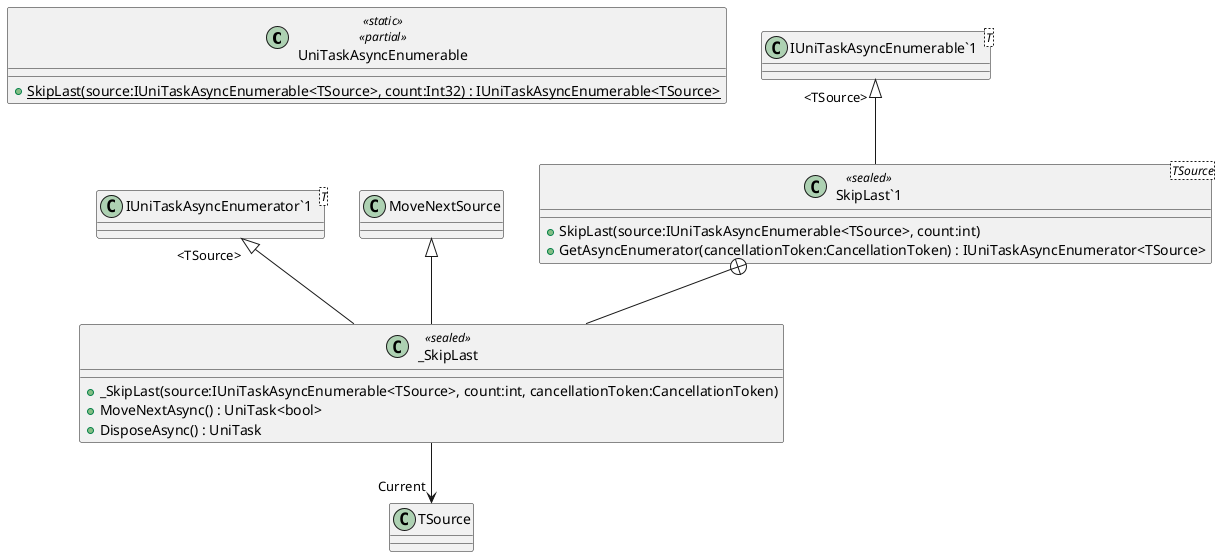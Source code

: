 @startuml
class UniTaskAsyncEnumerable <<static>> <<partial>> {
    + {static} SkipLast(source:IUniTaskAsyncEnumerable<TSource>, count:Int32) : IUniTaskAsyncEnumerable<TSource>
}
class "SkipLast`1"<TSource> <<sealed>> {
    + SkipLast(source:IUniTaskAsyncEnumerable<TSource>, count:int)
    + GetAsyncEnumerator(cancellationToken:CancellationToken) : IUniTaskAsyncEnumerator<TSource>
}
class "IUniTaskAsyncEnumerable`1"<T> {
}
class _SkipLast <<sealed>> {
    + _SkipLast(source:IUniTaskAsyncEnumerable<TSource>, count:int, cancellationToken:CancellationToken)
    + MoveNextAsync() : UniTask<bool>
    + DisposeAsync() : UniTask
}
class "IUniTaskAsyncEnumerator`1"<T> {
}
"IUniTaskAsyncEnumerable`1" "<TSource>" <|-- "SkipLast`1"
"SkipLast`1" +-- _SkipLast
MoveNextSource <|-- _SkipLast
"IUniTaskAsyncEnumerator`1" "<TSource>" <|-- _SkipLast
_SkipLast --> "Current" TSource
@enduml
